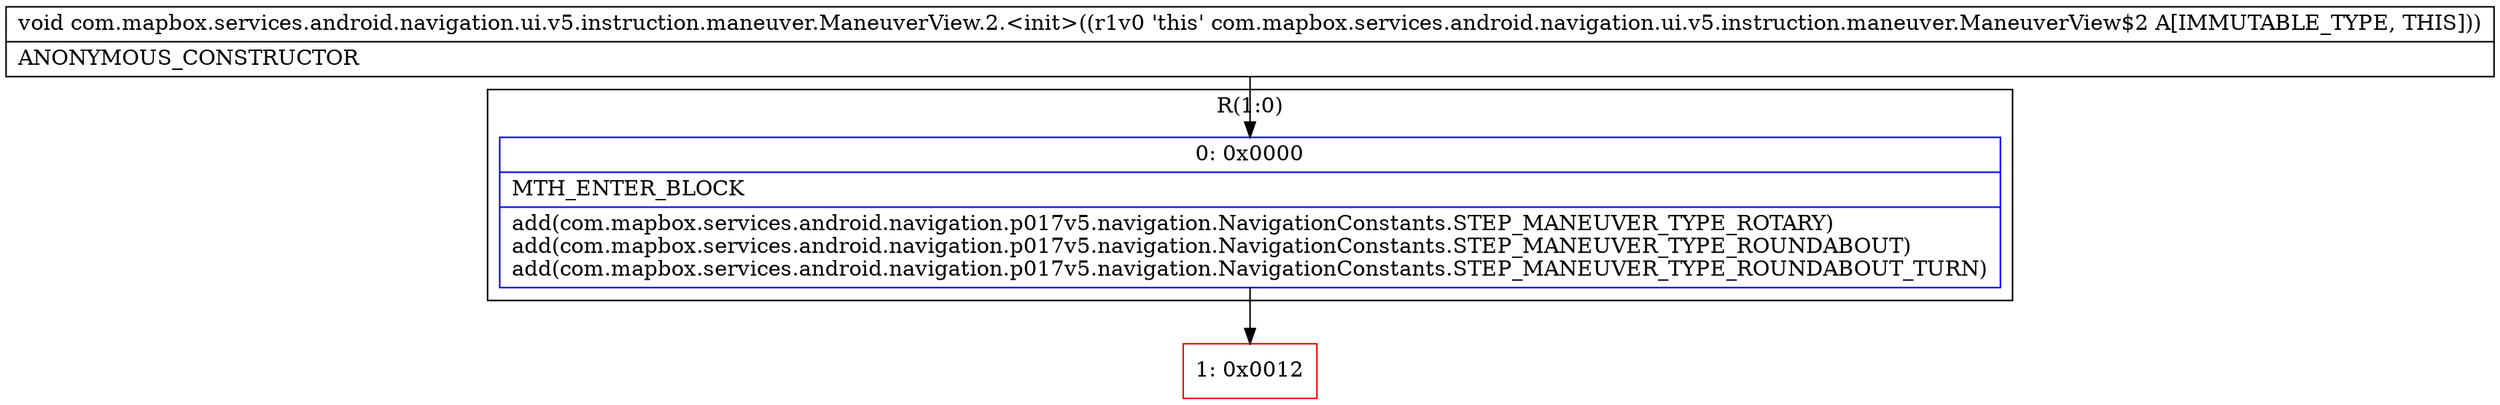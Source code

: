 digraph "CFG forcom.mapbox.services.android.navigation.ui.v5.instruction.maneuver.ManeuverView.2.\<init\>()V" {
subgraph cluster_Region_429542571 {
label = "R(1:0)";
node [shape=record,color=blue];
Node_0 [shape=record,label="{0\:\ 0x0000|MTH_ENTER_BLOCK\l|add(com.mapbox.services.android.navigation.p017v5.navigation.NavigationConstants.STEP_MANEUVER_TYPE_ROTARY)\ladd(com.mapbox.services.android.navigation.p017v5.navigation.NavigationConstants.STEP_MANEUVER_TYPE_ROUNDABOUT)\ladd(com.mapbox.services.android.navigation.p017v5.navigation.NavigationConstants.STEP_MANEUVER_TYPE_ROUNDABOUT_TURN)\l}"];
}
Node_1 [shape=record,color=red,label="{1\:\ 0x0012}"];
MethodNode[shape=record,label="{void com.mapbox.services.android.navigation.ui.v5.instruction.maneuver.ManeuverView.2.\<init\>((r1v0 'this' com.mapbox.services.android.navigation.ui.v5.instruction.maneuver.ManeuverView$2 A[IMMUTABLE_TYPE, THIS]))  | ANONYMOUS_CONSTRUCTOR\l}"];
MethodNode -> Node_0;
Node_0 -> Node_1;
}

